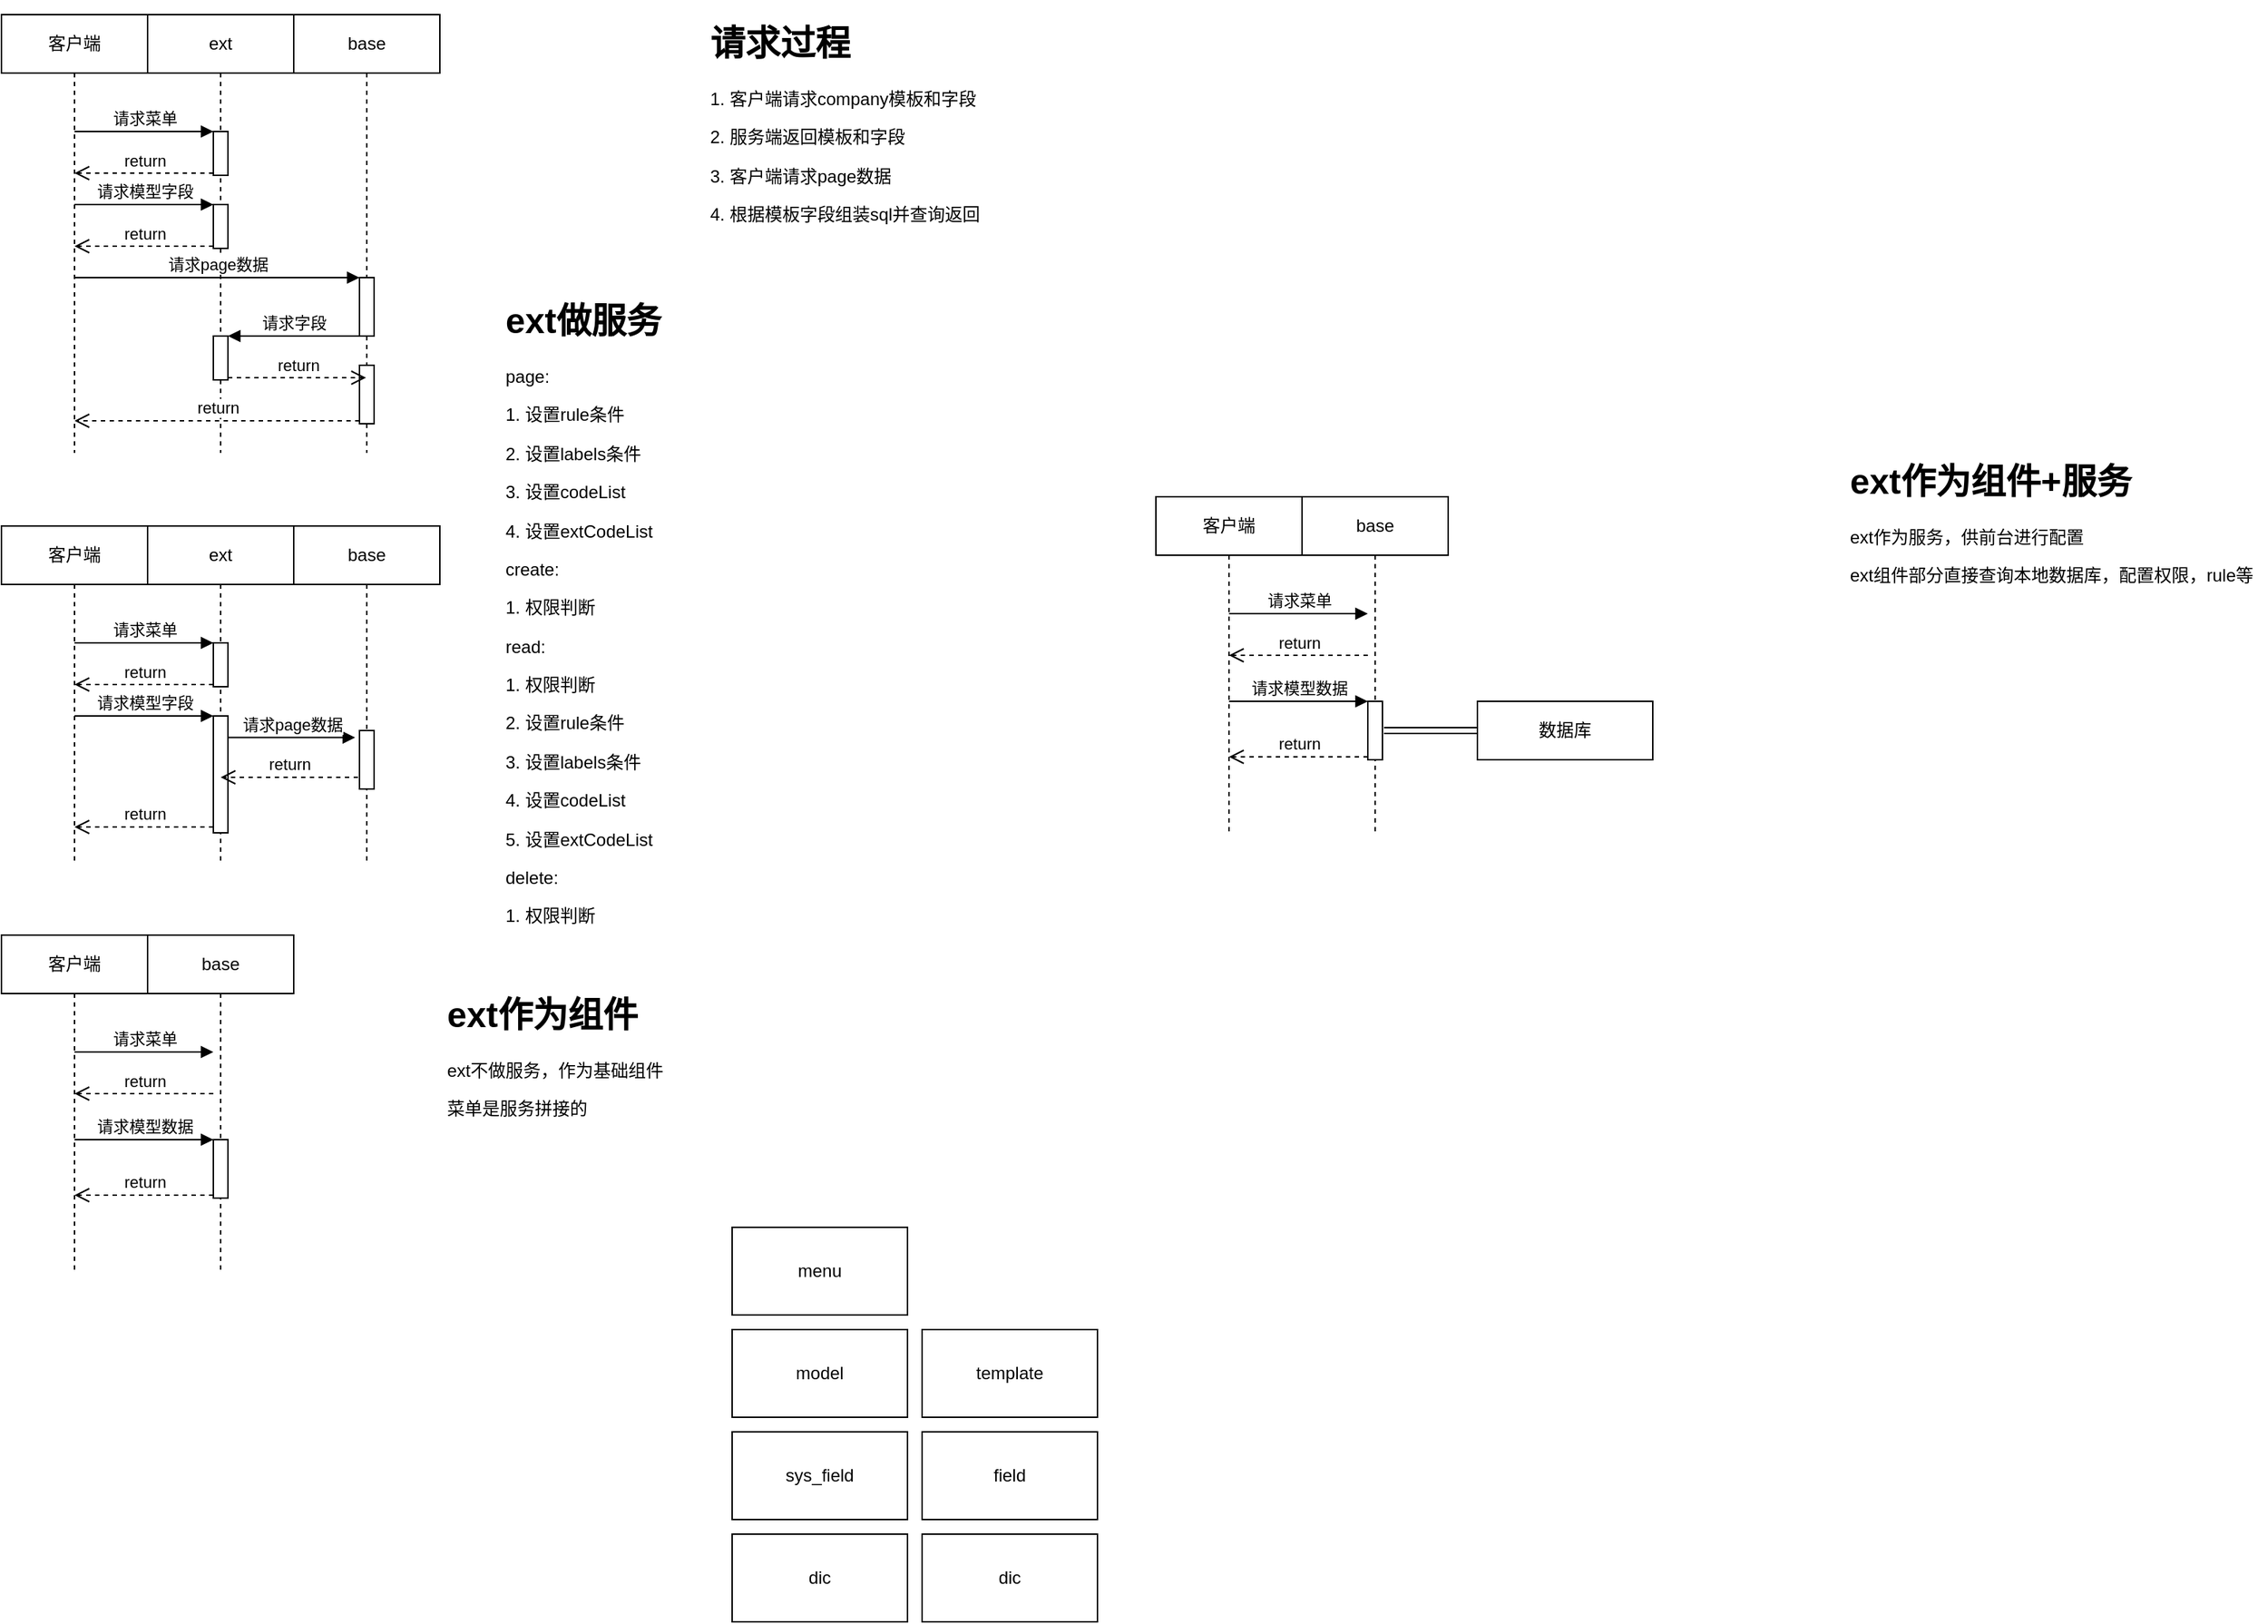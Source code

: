 <mxfile version="13.8.3" type="github">
  <diagram id="bRuYLjxOwxbkPora2MnW" name="第 1 页">
    <mxGraphModel dx="1066" dy="706" grid="1" gridSize="10" guides="1" tooltips="1" connect="1" arrows="1" fold="1" page="1" pageScale="1" pageWidth="827" pageHeight="1169" math="0" shadow="0">
      <root>
        <mxCell id="0" />
        <mxCell id="1" parent="0" />
        <mxCell id="iUqJYe-C6QMbKc_73fvr-11" value="model" style="rounded=0;whiteSpace=wrap;html=1;" vertex="1" parent="1">
          <mxGeometry x="550" y="950" width="120" height="60" as="geometry" />
        </mxCell>
        <mxCell id="iUqJYe-C6QMbKc_73fvr-12" value="template" style="rounded=0;whiteSpace=wrap;html=1;" vertex="1" parent="1">
          <mxGeometry x="680" y="950" width="120" height="60" as="geometry" />
        </mxCell>
        <mxCell id="iUqJYe-C6QMbKc_73fvr-13" value="sys_field" style="rounded=0;whiteSpace=wrap;html=1;" vertex="1" parent="1">
          <mxGeometry x="550" y="1020" width="120" height="60" as="geometry" />
        </mxCell>
        <mxCell id="iUqJYe-C6QMbKc_73fvr-14" value="field" style="rounded=0;whiteSpace=wrap;html=1;" vertex="1" parent="1">
          <mxGeometry x="680" y="1020" width="120" height="60" as="geometry" />
        </mxCell>
        <mxCell id="iUqJYe-C6QMbKc_73fvr-16" value="dic" style="rounded=0;whiteSpace=wrap;html=1;" vertex="1" parent="1">
          <mxGeometry x="550" y="1090" width="120" height="60" as="geometry" />
        </mxCell>
        <mxCell id="iUqJYe-C6QMbKc_73fvr-19" value="&lt;h1&gt;请求过程&lt;/h1&gt;&lt;p&gt;1. 客户端请求company模板和字段&lt;/p&gt;&lt;p&gt;2. 服务端返回模板和字段&lt;/p&gt;&lt;p&gt;3. 客户端请求page数据&lt;/p&gt;&lt;p&gt;4. 根据模板字段组装sql并查询返回&lt;/p&gt;" style="text;html=1;strokeColor=none;fillColor=none;spacing=5;spacingTop=-20;whiteSpace=wrap;overflow=hidden;rounded=0;" vertex="1" parent="1">
          <mxGeometry x="530" y="50" width="229" height="260" as="geometry" />
        </mxCell>
        <mxCell id="iUqJYe-C6QMbKc_73fvr-20" value="menu" style="rounded=0;whiteSpace=wrap;html=1;" vertex="1" parent="1">
          <mxGeometry x="550" y="880" width="120" height="60" as="geometry" />
        </mxCell>
        <mxCell id="iUqJYe-C6QMbKc_73fvr-21" value="dic" style="rounded=0;whiteSpace=wrap;html=1;" vertex="1" parent="1">
          <mxGeometry x="680" y="1090" width="120" height="60" as="geometry" />
        </mxCell>
        <mxCell id="iUqJYe-C6QMbKc_73fvr-22" value="客户端" style="shape=umlLifeline;perimeter=lifelinePerimeter;whiteSpace=wrap;html=1;container=1;collapsible=0;recursiveResize=0;outlineConnect=0;" vertex="1" parent="1">
          <mxGeometry x="50" y="50" width="100" height="300" as="geometry" />
        </mxCell>
        <mxCell id="iUqJYe-C6QMbKc_73fvr-23" value="ext" style="shape=umlLifeline;perimeter=lifelinePerimeter;whiteSpace=wrap;html=1;container=1;collapsible=0;recursiveResize=0;outlineConnect=0;" vertex="1" parent="1">
          <mxGeometry x="150" y="50" width="100" height="300" as="geometry" />
        </mxCell>
        <mxCell id="iUqJYe-C6QMbKc_73fvr-27" value="" style="html=1;points=[];perimeter=orthogonalPerimeter;" vertex="1" parent="iUqJYe-C6QMbKc_73fvr-23">
          <mxGeometry x="45" y="80" width="10" height="30" as="geometry" />
        </mxCell>
        <mxCell id="iUqJYe-C6QMbKc_73fvr-36" value="" style="html=1;points=[];perimeter=orthogonalPerimeter;" vertex="1" parent="iUqJYe-C6QMbKc_73fvr-23">
          <mxGeometry x="45" y="130" width="10" height="30" as="geometry" />
        </mxCell>
        <mxCell id="iUqJYe-C6QMbKc_73fvr-44" value="" style="html=1;points=[];perimeter=orthogonalPerimeter;" vertex="1" parent="iUqJYe-C6QMbKc_73fvr-23">
          <mxGeometry x="45" y="220" width="10" height="30" as="geometry" />
        </mxCell>
        <mxCell id="iUqJYe-C6QMbKc_73fvr-24" value="base" style="shape=umlLifeline;perimeter=lifelinePerimeter;whiteSpace=wrap;html=1;container=1;collapsible=0;recursiveResize=0;outlineConnect=0;" vertex="1" parent="1">
          <mxGeometry x="250" y="50" width="100" height="300" as="geometry" />
        </mxCell>
        <mxCell id="iUqJYe-C6QMbKc_73fvr-39" value="" style="html=1;points=[];perimeter=orthogonalPerimeter;" vertex="1" parent="iUqJYe-C6QMbKc_73fvr-24">
          <mxGeometry x="45" y="180" width="10" height="40" as="geometry" />
        </mxCell>
        <mxCell id="iUqJYe-C6QMbKc_73fvr-47" value="" style="html=1;points=[];perimeter=orthogonalPerimeter;" vertex="1" parent="iUqJYe-C6QMbKc_73fvr-24">
          <mxGeometry x="45" y="240" width="10" height="40" as="geometry" />
        </mxCell>
        <mxCell id="iUqJYe-C6QMbKc_73fvr-28" value="请求菜单" style="html=1;verticalAlign=bottom;endArrow=block;entryX=0;entryY=0;" edge="1" target="iUqJYe-C6QMbKc_73fvr-27" parent="1" source="iUqJYe-C6QMbKc_73fvr-22">
          <mxGeometry relative="1" as="geometry">
            <mxPoint x="104" y="130" as="sourcePoint" />
          </mxGeometry>
        </mxCell>
        <mxCell id="iUqJYe-C6QMbKc_73fvr-29" value="return" style="html=1;verticalAlign=bottom;endArrow=open;dashed=1;endSize=8;exitX=0;exitY=0.95;" edge="1" source="iUqJYe-C6QMbKc_73fvr-27" parent="1" target="iUqJYe-C6QMbKc_73fvr-22">
          <mxGeometry relative="1" as="geometry">
            <mxPoint x="125" y="206" as="targetPoint" />
          </mxGeometry>
        </mxCell>
        <mxCell id="iUqJYe-C6QMbKc_73fvr-37" value="请求模型字段" style="html=1;verticalAlign=bottom;endArrow=block;entryX=0;entryY=0;" edge="1" target="iUqJYe-C6QMbKc_73fvr-36" parent="1" source="iUqJYe-C6QMbKc_73fvr-22">
          <mxGeometry relative="1" as="geometry">
            <mxPoint x="125" y="180" as="sourcePoint" />
          </mxGeometry>
        </mxCell>
        <mxCell id="iUqJYe-C6QMbKc_73fvr-38" value="return" style="html=1;verticalAlign=bottom;endArrow=open;dashed=1;endSize=8;exitX=0;exitY=0.95;" edge="1" source="iUqJYe-C6QMbKc_73fvr-36" parent="1" target="iUqJYe-C6QMbKc_73fvr-22">
          <mxGeometry relative="1" as="geometry">
            <mxPoint x="125" y="256" as="targetPoint" />
          </mxGeometry>
        </mxCell>
        <mxCell id="iUqJYe-C6QMbKc_73fvr-40" value="请求page数据" style="html=1;verticalAlign=bottom;endArrow=block;entryX=0;entryY=0;" edge="1" target="iUqJYe-C6QMbKc_73fvr-39" parent="1" source="iUqJYe-C6QMbKc_73fvr-22">
          <mxGeometry relative="1" as="geometry">
            <mxPoint x="225" y="230" as="sourcePoint" />
          </mxGeometry>
        </mxCell>
        <mxCell id="iUqJYe-C6QMbKc_73fvr-45" value="请求字段" style="html=1;verticalAlign=bottom;endArrow=block;entryX=1;entryY=0;" edge="1" target="iUqJYe-C6QMbKc_73fvr-44" parent="1" source="iUqJYe-C6QMbKc_73fvr-39">
          <mxGeometry relative="1" as="geometry">
            <mxPoint x="265" y="260" as="sourcePoint" />
          </mxGeometry>
        </mxCell>
        <mxCell id="iUqJYe-C6QMbKc_73fvr-46" value="return" style="html=1;verticalAlign=bottom;endArrow=open;dashed=1;endSize=8;exitX=1;exitY=0.95;" edge="1" source="iUqJYe-C6QMbKc_73fvr-44" parent="1" target="iUqJYe-C6QMbKc_73fvr-24">
          <mxGeometry relative="1" as="geometry">
            <mxPoint x="265" y="317" as="targetPoint" />
          </mxGeometry>
        </mxCell>
        <mxCell id="iUqJYe-C6QMbKc_73fvr-49" value="return" style="html=1;verticalAlign=bottom;endArrow=open;dashed=1;endSize=8;exitX=0;exitY=0.95;" edge="1" source="iUqJYe-C6QMbKc_73fvr-47" parent="1" target="iUqJYe-C6QMbKc_73fvr-22">
          <mxGeometry relative="1" as="geometry">
            <mxPoint x="225" y="376" as="targetPoint" />
          </mxGeometry>
        </mxCell>
        <mxCell id="iUqJYe-C6QMbKc_73fvr-51" value="客户端" style="shape=umlLifeline;perimeter=lifelinePerimeter;whiteSpace=wrap;html=1;container=1;collapsible=0;recursiveResize=0;outlineConnect=0;" vertex="1" parent="1">
          <mxGeometry x="50" y="400" width="100" height="230" as="geometry" />
        </mxCell>
        <mxCell id="iUqJYe-C6QMbKc_73fvr-52" value="ext" style="shape=umlLifeline;perimeter=lifelinePerimeter;whiteSpace=wrap;html=1;container=1;collapsible=0;recursiveResize=0;outlineConnect=0;" vertex="1" parent="1">
          <mxGeometry x="150" y="400" width="100" height="230" as="geometry" />
        </mxCell>
        <mxCell id="iUqJYe-C6QMbKc_73fvr-53" value="" style="html=1;points=[];perimeter=orthogonalPerimeter;" vertex="1" parent="iUqJYe-C6QMbKc_73fvr-52">
          <mxGeometry x="45" y="80" width="10" height="30" as="geometry" />
        </mxCell>
        <mxCell id="iUqJYe-C6QMbKc_73fvr-54" value="" style="html=1;points=[];perimeter=orthogonalPerimeter;" vertex="1" parent="iUqJYe-C6QMbKc_73fvr-52">
          <mxGeometry x="45" y="130" width="10" height="80" as="geometry" />
        </mxCell>
        <mxCell id="iUqJYe-C6QMbKc_73fvr-56" value="base" style="shape=umlLifeline;perimeter=lifelinePerimeter;whiteSpace=wrap;html=1;container=1;collapsible=0;recursiveResize=0;outlineConnect=0;" vertex="1" parent="1">
          <mxGeometry x="250" y="400" width="100" height="230" as="geometry" />
        </mxCell>
        <mxCell id="iUqJYe-C6QMbKc_73fvr-57" value="" style="html=1;points=[];perimeter=orthogonalPerimeter;" vertex="1" parent="iUqJYe-C6QMbKc_73fvr-56">
          <mxGeometry x="45" y="140" width="10" height="40" as="geometry" />
        </mxCell>
        <mxCell id="iUqJYe-C6QMbKc_73fvr-59" value="请求菜单" style="html=1;verticalAlign=bottom;endArrow=block;entryX=0;entryY=0;" edge="1" parent="1" source="iUqJYe-C6QMbKc_73fvr-51" target="iUqJYe-C6QMbKc_73fvr-53">
          <mxGeometry relative="1" as="geometry">
            <mxPoint x="104" y="480" as="sourcePoint" />
          </mxGeometry>
        </mxCell>
        <mxCell id="iUqJYe-C6QMbKc_73fvr-60" value="return" style="html=1;verticalAlign=bottom;endArrow=open;dashed=1;endSize=8;exitX=0;exitY=0.95;" edge="1" parent="1" source="iUqJYe-C6QMbKc_73fvr-53" target="iUqJYe-C6QMbKc_73fvr-51">
          <mxGeometry relative="1" as="geometry">
            <mxPoint x="125" y="556" as="targetPoint" />
          </mxGeometry>
        </mxCell>
        <mxCell id="iUqJYe-C6QMbKc_73fvr-61" value="请求模型字段" style="html=1;verticalAlign=bottom;endArrow=block;entryX=0;entryY=0;" edge="1" parent="1" source="iUqJYe-C6QMbKc_73fvr-51" target="iUqJYe-C6QMbKc_73fvr-54">
          <mxGeometry relative="1" as="geometry">
            <mxPoint x="125" y="530" as="sourcePoint" />
          </mxGeometry>
        </mxCell>
        <mxCell id="iUqJYe-C6QMbKc_73fvr-62" value="return" style="html=1;verticalAlign=bottom;endArrow=open;dashed=1;endSize=8;exitX=0;exitY=0.95;" edge="1" parent="1" source="iUqJYe-C6QMbKc_73fvr-54" target="iUqJYe-C6QMbKc_73fvr-51">
          <mxGeometry relative="1" as="geometry">
            <mxPoint x="125" y="606" as="targetPoint" />
          </mxGeometry>
        </mxCell>
        <mxCell id="iUqJYe-C6QMbKc_73fvr-63" value="请求page数据" style="html=1;verticalAlign=bottom;endArrow=block;entryX=-0.3;entryY=0.12;entryDx=0;entryDy=0;entryPerimeter=0;" edge="1" parent="1" source="iUqJYe-C6QMbKc_73fvr-54" target="iUqJYe-C6QMbKc_73fvr-57">
          <mxGeometry relative="1" as="geometry">
            <mxPoint x="225" y="580" as="sourcePoint" />
          </mxGeometry>
        </mxCell>
        <mxCell id="iUqJYe-C6QMbKc_73fvr-67" value="return" style="html=1;verticalAlign=bottom;endArrow=open;dashed=1;endSize=8;exitX=-0.1;exitY=0.8;exitDx=0;exitDy=0;exitPerimeter=0;" edge="1" parent="1" source="iUqJYe-C6QMbKc_73fvr-57" target="iUqJYe-C6QMbKc_73fvr-52">
          <mxGeometry relative="1" as="geometry">
            <mxPoint x="296" y="590" as="sourcePoint" />
            <mxPoint x="220" y="590" as="targetPoint" />
          </mxGeometry>
        </mxCell>
        <mxCell id="iUqJYe-C6QMbKc_73fvr-68" value="客户端" style="shape=umlLifeline;perimeter=lifelinePerimeter;whiteSpace=wrap;html=1;container=1;collapsible=0;recursiveResize=0;outlineConnect=0;" vertex="1" parent="1">
          <mxGeometry x="50" y="680" width="100" height="230" as="geometry" />
        </mxCell>
        <mxCell id="iUqJYe-C6QMbKc_73fvr-72" value="base" style="shape=umlLifeline;perimeter=lifelinePerimeter;whiteSpace=wrap;html=1;container=1;collapsible=0;recursiveResize=0;outlineConnect=0;" vertex="1" parent="1">
          <mxGeometry x="150" y="680" width="100" height="230" as="geometry" />
        </mxCell>
        <mxCell id="iUqJYe-C6QMbKc_73fvr-80" value="" style="html=1;points=[];perimeter=orthogonalPerimeter;" vertex="1" parent="iUqJYe-C6QMbKc_73fvr-72">
          <mxGeometry x="45" y="140" width="10" height="40" as="geometry" />
        </mxCell>
        <mxCell id="iUqJYe-C6QMbKc_73fvr-74" value="请求菜单" style="html=1;verticalAlign=bottom;endArrow=block;entryX=0;entryY=0;" edge="1" parent="1" source="iUqJYe-C6QMbKc_73fvr-68">
          <mxGeometry relative="1" as="geometry">
            <mxPoint x="104" y="760" as="sourcePoint" />
            <mxPoint x="195" y="760" as="targetPoint" />
          </mxGeometry>
        </mxCell>
        <mxCell id="iUqJYe-C6QMbKc_73fvr-75" value="return" style="html=1;verticalAlign=bottom;endArrow=open;dashed=1;endSize=8;exitX=0;exitY=0.95;" edge="1" parent="1" target="iUqJYe-C6QMbKc_73fvr-68">
          <mxGeometry relative="1" as="geometry">
            <mxPoint x="125" y="836" as="targetPoint" />
            <mxPoint x="195" y="788.5" as="sourcePoint" />
          </mxGeometry>
        </mxCell>
        <mxCell id="iUqJYe-C6QMbKc_73fvr-81" value="请求模型数据" style="html=1;verticalAlign=bottom;endArrow=block;entryX=0;entryY=0;" edge="1" target="iUqJYe-C6QMbKc_73fvr-80" parent="1" source="iUqJYe-C6QMbKc_73fvr-68">
          <mxGeometry relative="1" as="geometry">
            <mxPoint x="125" y="810" as="sourcePoint" />
          </mxGeometry>
        </mxCell>
        <mxCell id="iUqJYe-C6QMbKc_73fvr-82" value="return" style="html=1;verticalAlign=bottom;endArrow=open;dashed=1;endSize=8;exitX=0;exitY=0.95;" edge="1" source="iUqJYe-C6QMbKc_73fvr-80" parent="1" target="iUqJYe-C6QMbKc_73fvr-68">
          <mxGeometry relative="1" as="geometry">
            <mxPoint x="125" y="886" as="targetPoint" />
          </mxGeometry>
        </mxCell>
        <mxCell id="iUqJYe-C6QMbKc_73fvr-83" value="&lt;h1&gt;ext作为组件&lt;/h1&gt;&lt;p&gt;ext不做服务，作为基础组件&lt;/p&gt;&lt;p&gt;菜单是服务拼接的&lt;/p&gt;" style="text;html=1;strokeColor=none;fillColor=none;spacing=5;spacingTop=-20;whiteSpace=wrap;overflow=hidden;rounded=0;" vertex="1" parent="1">
          <mxGeometry x="350" y="715" width="190" height="160" as="geometry" />
        </mxCell>
        <mxCell id="iUqJYe-C6QMbKc_73fvr-84" value="&lt;h1&gt;ext做服务&lt;/h1&gt;&lt;p&gt;page:&lt;/p&gt;&lt;p&gt;1. 设置rule条件&lt;/p&gt;&lt;p&gt;2. 设置labels条件&lt;/p&gt;&lt;p&gt;3. 设置codeList&lt;/p&gt;&lt;p&gt;4. 设置extCodeList&lt;/p&gt;&lt;p&gt;create:&lt;/p&gt;&lt;p&gt;1. 权限判断&lt;/p&gt;&lt;p&gt;read:&lt;/p&gt;&lt;p&gt;1. 权限判断&lt;/p&gt;&lt;p&gt;2. 设置rule条件&lt;/p&gt;&lt;p&gt;3. 设置labels条件&lt;/p&gt;&lt;p&gt;4. 设置codeList&lt;/p&gt;&lt;p&gt;5. 设置extCodeList&lt;/p&gt;&lt;p&gt;delete:&lt;/p&gt;&lt;p&gt;1. 权限判断&lt;/p&gt;" style="text;html=1;strokeColor=none;fillColor=none;spacing=5;spacingTop=-20;whiteSpace=wrap;overflow=hidden;rounded=0;" vertex="1" parent="1">
          <mxGeometry x="390" y="240" width="190" height="450" as="geometry" />
        </mxCell>
        <mxCell id="iUqJYe-C6QMbKc_73fvr-85" value="客户端" style="shape=umlLifeline;perimeter=lifelinePerimeter;whiteSpace=wrap;html=1;container=1;collapsible=0;recursiveResize=0;outlineConnect=0;" vertex="1" parent="1">
          <mxGeometry x="840" y="380" width="100" height="230" as="geometry" />
        </mxCell>
        <mxCell id="iUqJYe-C6QMbKc_73fvr-86" value="base" style="shape=umlLifeline;perimeter=lifelinePerimeter;whiteSpace=wrap;html=1;container=1;collapsible=0;recursiveResize=0;outlineConnect=0;" vertex="1" parent="1">
          <mxGeometry x="940" y="380" width="100" height="230" as="geometry" />
        </mxCell>
        <mxCell id="iUqJYe-C6QMbKc_73fvr-87" value="" style="html=1;points=[];perimeter=orthogonalPerimeter;" vertex="1" parent="iUqJYe-C6QMbKc_73fvr-86">
          <mxGeometry x="45" y="140" width="10" height="40" as="geometry" />
        </mxCell>
        <mxCell id="iUqJYe-C6QMbKc_73fvr-88" value="请求菜单" style="html=1;verticalAlign=bottom;endArrow=block;entryX=0;entryY=0;" edge="1" parent="1" source="iUqJYe-C6QMbKc_73fvr-85">
          <mxGeometry relative="1" as="geometry">
            <mxPoint x="894" y="460" as="sourcePoint" />
            <mxPoint x="985" y="460" as="targetPoint" />
          </mxGeometry>
        </mxCell>
        <mxCell id="iUqJYe-C6QMbKc_73fvr-89" value="return" style="html=1;verticalAlign=bottom;endArrow=open;dashed=1;endSize=8;exitX=0;exitY=0.95;" edge="1" parent="1" target="iUqJYe-C6QMbKc_73fvr-85">
          <mxGeometry relative="1" as="geometry">
            <mxPoint x="915" y="536" as="targetPoint" />
            <mxPoint x="985" y="488.5" as="sourcePoint" />
          </mxGeometry>
        </mxCell>
        <mxCell id="iUqJYe-C6QMbKc_73fvr-90" value="请求模型数据" style="html=1;verticalAlign=bottom;endArrow=block;entryX=0;entryY=0;" edge="1" parent="1" source="iUqJYe-C6QMbKc_73fvr-85" target="iUqJYe-C6QMbKc_73fvr-87">
          <mxGeometry relative="1" as="geometry">
            <mxPoint x="915" y="510" as="sourcePoint" />
          </mxGeometry>
        </mxCell>
        <mxCell id="iUqJYe-C6QMbKc_73fvr-91" value="return" style="html=1;verticalAlign=bottom;endArrow=open;dashed=1;endSize=8;exitX=0;exitY=0.95;" edge="1" parent="1" source="iUqJYe-C6QMbKc_73fvr-87" target="iUqJYe-C6QMbKc_73fvr-85">
          <mxGeometry relative="1" as="geometry">
            <mxPoint x="915" y="586" as="targetPoint" />
          </mxGeometry>
        </mxCell>
        <mxCell id="iUqJYe-C6QMbKc_73fvr-92" value="&lt;h1&gt;ext作为组件+服务&lt;/h1&gt;&lt;p&gt;ext作为服务，供前台进行配置&lt;/p&gt;&lt;p&gt;ext组件部分直接查询本地数据库，配置权限，rule等&lt;/p&gt;" style="text;html=1;strokeColor=none;fillColor=none;spacing=5;spacingTop=-20;whiteSpace=wrap;overflow=hidden;rounded=0;" vertex="1" parent="1">
          <mxGeometry x="1310" y="350" width="290" height="160" as="geometry" />
        </mxCell>
        <mxCell id="iUqJYe-C6QMbKc_73fvr-95" style="edgeStyle=orthogonalEdgeStyle;rounded=0;orthogonalLoop=1;jettySize=auto;html=1;shape=link;exitX=0;exitY=0.5;exitDx=0;exitDy=0;" edge="1" parent="1" source="iUqJYe-C6QMbKc_73fvr-93">
          <mxGeometry relative="1" as="geometry">
            <mxPoint x="1060" y="540" as="sourcePoint" />
            <mxPoint x="996" y="540" as="targetPoint" />
          </mxGeometry>
        </mxCell>
        <mxCell id="iUqJYe-C6QMbKc_73fvr-93" value="数据库" style="rounded=0;whiteSpace=wrap;html=1;" vertex="1" parent="1">
          <mxGeometry x="1060" y="520" width="120" height="40" as="geometry" />
        </mxCell>
      </root>
    </mxGraphModel>
  </diagram>
</mxfile>
